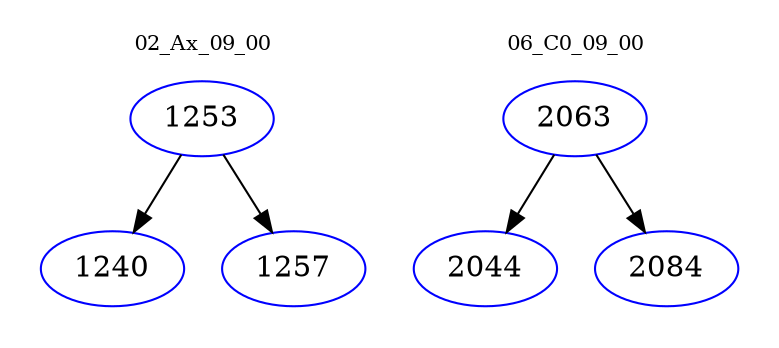 digraph{
subgraph cluster_0 {
color = white
label = "02_Ax_09_00";
fontsize=10;
T0_1253 [label="1253", color="blue"]
T0_1253 -> T0_1240 [color="black"]
T0_1240 [label="1240", color="blue"]
T0_1253 -> T0_1257 [color="black"]
T0_1257 [label="1257", color="blue"]
}
subgraph cluster_1 {
color = white
label = "06_C0_09_00";
fontsize=10;
T1_2063 [label="2063", color="blue"]
T1_2063 -> T1_2044 [color="black"]
T1_2044 [label="2044", color="blue"]
T1_2063 -> T1_2084 [color="black"]
T1_2084 [label="2084", color="blue"]
}
}
